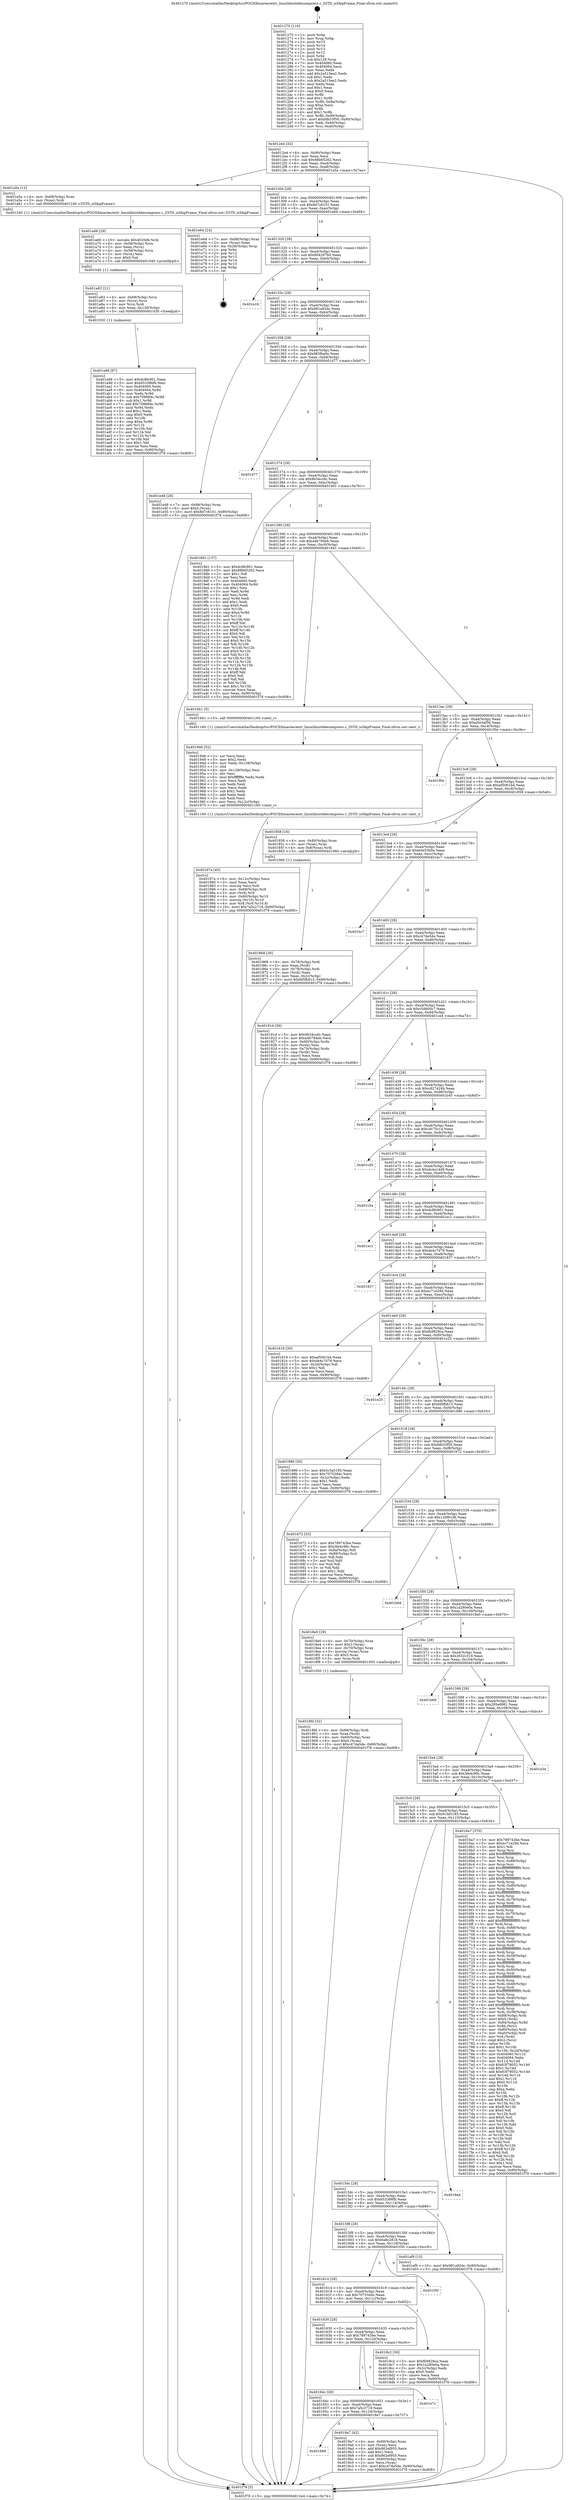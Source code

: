 digraph "0x401270" {
  label = "0x401270 (/mnt/c/Users/mathe/Desktop/tcc/POCII/binaries/extr_linuxlibzstddecompress.c_ZSTD_isSkipFrame_Final-ollvm.out::main(0))"
  labelloc = "t"
  node[shape=record]

  Entry [label="",width=0.3,height=0.3,shape=circle,fillcolor=black,style=filled]
  "0x4012e4" [label="{
     0x4012e4 [32]\l
     | [instrs]\l
     &nbsp;&nbsp;0x4012e4 \<+6\>: mov -0x90(%rbp),%eax\l
     &nbsp;&nbsp;0x4012ea \<+2\>: mov %eax,%ecx\l
     &nbsp;&nbsp;0x4012ec \<+6\>: sub $0x88b65262,%ecx\l
     &nbsp;&nbsp;0x4012f2 \<+6\>: mov %eax,-0xa4(%rbp)\l
     &nbsp;&nbsp;0x4012f8 \<+6\>: mov %ecx,-0xa8(%rbp)\l
     &nbsp;&nbsp;0x4012fe \<+6\>: je 0000000000401a5a \<main+0x7ea\>\l
  }"]
  "0x401a5a" [label="{
     0x401a5a [12]\l
     | [instrs]\l
     &nbsp;&nbsp;0x401a5a \<+4\>: mov -0x68(%rbp),%rax\l
     &nbsp;&nbsp;0x401a5e \<+3\>: mov (%rax),%rdi\l
     &nbsp;&nbsp;0x401a61 \<+5\>: call 0000000000401240 \<ZSTD_isSkipFrame\>\l
     | [calls]\l
     &nbsp;&nbsp;0x401240 \{1\} (/mnt/c/Users/mathe/Desktop/tcc/POCII/binaries/extr_linuxlibzstddecompress.c_ZSTD_isSkipFrame_Final-ollvm.out::ZSTD_isSkipFrame)\l
  }"]
  "0x401304" [label="{
     0x401304 [28]\l
     | [instrs]\l
     &nbsp;&nbsp;0x401304 \<+5\>: jmp 0000000000401309 \<main+0x99\>\l
     &nbsp;&nbsp;0x401309 \<+6\>: mov -0xa4(%rbp),%eax\l
     &nbsp;&nbsp;0x40130f \<+5\>: sub $0x8d7c6101,%eax\l
     &nbsp;&nbsp;0x401314 \<+6\>: mov %eax,-0xac(%rbp)\l
     &nbsp;&nbsp;0x40131a \<+6\>: je 0000000000401e64 \<main+0xbf4\>\l
  }"]
  Exit [label="",width=0.3,height=0.3,shape=circle,fillcolor=black,style=filled,peripheries=2]
  "0x401e64" [label="{
     0x401e64 [24]\l
     | [instrs]\l
     &nbsp;&nbsp;0x401e64 \<+7\>: mov -0x88(%rbp),%rax\l
     &nbsp;&nbsp;0x401e6b \<+2\>: mov (%rax),%eax\l
     &nbsp;&nbsp;0x401e6d \<+4\>: lea -0x28(%rbp),%rsp\l
     &nbsp;&nbsp;0x401e71 \<+1\>: pop %rbx\l
     &nbsp;&nbsp;0x401e72 \<+2\>: pop %r12\l
     &nbsp;&nbsp;0x401e74 \<+2\>: pop %r13\l
     &nbsp;&nbsp;0x401e76 \<+2\>: pop %r14\l
     &nbsp;&nbsp;0x401e78 \<+2\>: pop %r15\l
     &nbsp;&nbsp;0x401e7a \<+1\>: pop %rbp\l
     &nbsp;&nbsp;0x401e7b \<+1\>: ret\l
  }"]
  "0x401320" [label="{
     0x401320 [28]\l
     | [instrs]\l
     &nbsp;&nbsp;0x401320 \<+5\>: jmp 0000000000401325 \<main+0xb5\>\l
     &nbsp;&nbsp;0x401325 \<+6\>: mov -0xa4(%rbp),%eax\l
     &nbsp;&nbsp;0x40132b \<+5\>: sub $0x904297b0,%eax\l
     &nbsp;&nbsp;0x401330 \<+6\>: mov %eax,-0xb0(%rbp)\l
     &nbsp;&nbsp;0x401336 \<+6\>: je 0000000000401e16 \<main+0xba6\>\l
  }"]
  "0x401a98" [label="{
     0x401a98 [97]\l
     | [instrs]\l
     &nbsp;&nbsp;0x401a98 \<+5\>: mov $0xdc8fc901,%eax\l
     &nbsp;&nbsp;0x401a9d \<+5\>: mov $0x653386fb,%esi\l
     &nbsp;&nbsp;0x401aa2 \<+7\>: mov 0x404060,%edx\l
     &nbsp;&nbsp;0x401aa9 \<+8\>: mov 0x404064,%r8d\l
     &nbsp;&nbsp;0x401ab1 \<+3\>: mov %edx,%r9d\l
     &nbsp;&nbsp;0x401ab4 \<+7\>: sub $0x709fdf4c,%r9d\l
     &nbsp;&nbsp;0x401abb \<+4\>: sub $0x1,%r9d\l
     &nbsp;&nbsp;0x401abf \<+7\>: add $0x709fdf4c,%r9d\l
     &nbsp;&nbsp;0x401ac6 \<+4\>: imul %r9d,%edx\l
     &nbsp;&nbsp;0x401aca \<+3\>: and $0x1,%edx\l
     &nbsp;&nbsp;0x401acd \<+3\>: cmp $0x0,%edx\l
     &nbsp;&nbsp;0x401ad0 \<+4\>: sete %r10b\l
     &nbsp;&nbsp;0x401ad4 \<+4\>: cmp $0xa,%r8d\l
     &nbsp;&nbsp;0x401ad8 \<+4\>: setl %r11b\l
     &nbsp;&nbsp;0x401adc \<+3\>: mov %r10b,%bl\l
     &nbsp;&nbsp;0x401adf \<+3\>: and %r11b,%bl\l
     &nbsp;&nbsp;0x401ae2 \<+3\>: xor %r11b,%r10b\l
     &nbsp;&nbsp;0x401ae5 \<+3\>: or %r10b,%bl\l
     &nbsp;&nbsp;0x401ae8 \<+3\>: test $0x1,%bl\l
     &nbsp;&nbsp;0x401aeb \<+3\>: cmovne %esi,%eax\l
     &nbsp;&nbsp;0x401aee \<+6\>: mov %eax,-0x90(%rbp)\l
     &nbsp;&nbsp;0x401af4 \<+5\>: jmp 0000000000401f78 \<main+0xd08\>\l
  }"]
  "0x401e16" [label="{
     0x401e16\l
  }", style=dashed]
  "0x40133c" [label="{
     0x40133c [28]\l
     | [instrs]\l
     &nbsp;&nbsp;0x40133c \<+5\>: jmp 0000000000401341 \<main+0xd1\>\l
     &nbsp;&nbsp;0x401341 \<+6\>: mov -0xa4(%rbp),%eax\l
     &nbsp;&nbsp;0x401347 \<+5\>: sub $0x981a92dc,%eax\l
     &nbsp;&nbsp;0x40134c \<+6\>: mov %eax,-0xb4(%rbp)\l
     &nbsp;&nbsp;0x401352 \<+6\>: je 0000000000401e48 \<main+0xbd8\>\l
  }"]
  "0x401a83" [label="{
     0x401a83 [21]\l
     | [instrs]\l
     &nbsp;&nbsp;0x401a83 \<+4\>: mov -0x68(%rbp),%rcx\l
     &nbsp;&nbsp;0x401a87 \<+3\>: mov (%rcx),%rcx\l
     &nbsp;&nbsp;0x401a8a \<+3\>: mov %rcx,%rdi\l
     &nbsp;&nbsp;0x401a8d \<+6\>: mov %eax,-0x130(%rbp)\l
     &nbsp;&nbsp;0x401a93 \<+5\>: call 0000000000401030 \<free@plt\>\l
     | [calls]\l
     &nbsp;&nbsp;0x401030 \{1\} (unknown)\l
  }"]
  "0x401e48" [label="{
     0x401e48 [28]\l
     | [instrs]\l
     &nbsp;&nbsp;0x401e48 \<+7\>: mov -0x88(%rbp),%rax\l
     &nbsp;&nbsp;0x401e4f \<+6\>: movl $0x0,(%rax)\l
     &nbsp;&nbsp;0x401e55 \<+10\>: movl $0x8d7c6101,-0x90(%rbp)\l
     &nbsp;&nbsp;0x401e5f \<+5\>: jmp 0000000000401f78 \<main+0xd08\>\l
  }"]
  "0x401358" [label="{
     0x401358 [28]\l
     | [instrs]\l
     &nbsp;&nbsp;0x401358 \<+5\>: jmp 000000000040135d \<main+0xed\>\l
     &nbsp;&nbsp;0x40135d \<+6\>: mov -0xa4(%rbp),%eax\l
     &nbsp;&nbsp;0x401363 \<+5\>: sub $0x985fba0e,%eax\l
     &nbsp;&nbsp;0x401368 \<+6\>: mov %eax,-0xb8(%rbp)\l
     &nbsp;&nbsp;0x40136e \<+6\>: je 0000000000401d77 \<main+0xb07\>\l
  }"]
  "0x401a66" [label="{
     0x401a66 [29]\l
     | [instrs]\l
     &nbsp;&nbsp;0x401a66 \<+10\>: movabs $0x4020d6,%rdi\l
     &nbsp;&nbsp;0x401a70 \<+4\>: mov -0x58(%rbp),%rcx\l
     &nbsp;&nbsp;0x401a74 \<+2\>: mov %eax,(%rcx)\l
     &nbsp;&nbsp;0x401a76 \<+4\>: mov -0x58(%rbp),%rcx\l
     &nbsp;&nbsp;0x401a7a \<+2\>: mov (%rcx),%esi\l
     &nbsp;&nbsp;0x401a7c \<+2\>: mov $0x0,%al\l
     &nbsp;&nbsp;0x401a7e \<+5\>: call 0000000000401040 \<printf@plt\>\l
     | [calls]\l
     &nbsp;&nbsp;0x401040 \{1\} (unknown)\l
  }"]
  "0x401d77" [label="{
     0x401d77\l
  }", style=dashed]
  "0x401374" [label="{
     0x401374 [28]\l
     | [instrs]\l
     &nbsp;&nbsp;0x401374 \<+5\>: jmp 0000000000401379 \<main+0x109\>\l
     &nbsp;&nbsp;0x401379 \<+6\>: mov -0xa4(%rbp),%eax\l
     &nbsp;&nbsp;0x40137f \<+5\>: sub $0x9b34cc6c,%eax\l
     &nbsp;&nbsp;0x401384 \<+6\>: mov %eax,-0xbc(%rbp)\l
     &nbsp;&nbsp;0x40138a \<+6\>: je 00000000004019d1 \<main+0x761\>\l
  }"]
  "0x401668" [label="{
     0x401668\l
  }", style=dashed]
  "0x4019d1" [label="{
     0x4019d1 [137]\l
     | [instrs]\l
     &nbsp;&nbsp;0x4019d1 \<+5\>: mov $0xdc8fc901,%eax\l
     &nbsp;&nbsp;0x4019d6 \<+5\>: mov $0x88b65262,%ecx\l
     &nbsp;&nbsp;0x4019db \<+2\>: mov $0x1,%dl\l
     &nbsp;&nbsp;0x4019dd \<+2\>: xor %esi,%esi\l
     &nbsp;&nbsp;0x4019df \<+7\>: mov 0x404060,%edi\l
     &nbsp;&nbsp;0x4019e6 \<+8\>: mov 0x404064,%r8d\l
     &nbsp;&nbsp;0x4019ee \<+3\>: sub $0x1,%esi\l
     &nbsp;&nbsp;0x4019f1 \<+3\>: mov %edi,%r9d\l
     &nbsp;&nbsp;0x4019f4 \<+3\>: add %esi,%r9d\l
     &nbsp;&nbsp;0x4019f7 \<+4\>: imul %r9d,%edi\l
     &nbsp;&nbsp;0x4019fb \<+3\>: and $0x1,%edi\l
     &nbsp;&nbsp;0x4019fe \<+3\>: cmp $0x0,%edi\l
     &nbsp;&nbsp;0x401a01 \<+4\>: sete %r10b\l
     &nbsp;&nbsp;0x401a05 \<+4\>: cmp $0xa,%r8d\l
     &nbsp;&nbsp;0x401a09 \<+4\>: setl %r11b\l
     &nbsp;&nbsp;0x401a0d \<+3\>: mov %r10b,%bl\l
     &nbsp;&nbsp;0x401a10 \<+3\>: xor $0xff,%bl\l
     &nbsp;&nbsp;0x401a13 \<+3\>: mov %r11b,%r14b\l
     &nbsp;&nbsp;0x401a16 \<+4\>: xor $0xff,%r14b\l
     &nbsp;&nbsp;0x401a1a \<+3\>: xor $0x0,%dl\l
     &nbsp;&nbsp;0x401a1d \<+3\>: mov %bl,%r15b\l
     &nbsp;&nbsp;0x401a20 \<+4\>: and $0x0,%r15b\l
     &nbsp;&nbsp;0x401a24 \<+3\>: and %dl,%r10b\l
     &nbsp;&nbsp;0x401a27 \<+3\>: mov %r14b,%r12b\l
     &nbsp;&nbsp;0x401a2a \<+4\>: and $0x0,%r12b\l
     &nbsp;&nbsp;0x401a2e \<+3\>: and %dl,%r11b\l
     &nbsp;&nbsp;0x401a31 \<+3\>: or %r10b,%r15b\l
     &nbsp;&nbsp;0x401a34 \<+3\>: or %r11b,%r12b\l
     &nbsp;&nbsp;0x401a37 \<+3\>: xor %r12b,%r15b\l
     &nbsp;&nbsp;0x401a3a \<+3\>: or %r14b,%bl\l
     &nbsp;&nbsp;0x401a3d \<+3\>: xor $0xff,%bl\l
     &nbsp;&nbsp;0x401a40 \<+3\>: or $0x0,%dl\l
     &nbsp;&nbsp;0x401a43 \<+2\>: and %dl,%bl\l
     &nbsp;&nbsp;0x401a45 \<+3\>: or %bl,%r15b\l
     &nbsp;&nbsp;0x401a48 \<+4\>: test $0x1,%r15b\l
     &nbsp;&nbsp;0x401a4c \<+3\>: cmovne %ecx,%eax\l
     &nbsp;&nbsp;0x401a4f \<+6\>: mov %eax,-0x90(%rbp)\l
     &nbsp;&nbsp;0x401a55 \<+5\>: jmp 0000000000401f78 \<main+0xd08\>\l
  }"]
  "0x401390" [label="{
     0x401390 [28]\l
     | [instrs]\l
     &nbsp;&nbsp;0x401390 \<+5\>: jmp 0000000000401395 \<main+0x125\>\l
     &nbsp;&nbsp;0x401395 \<+6\>: mov -0xa4(%rbp),%eax\l
     &nbsp;&nbsp;0x40139b \<+5\>: sub $0xa4b784eb,%eax\l
     &nbsp;&nbsp;0x4013a0 \<+6\>: mov %eax,-0xc0(%rbp)\l
     &nbsp;&nbsp;0x4013a6 \<+6\>: je 0000000000401941 \<main+0x6d1\>\l
  }"]
  "0x4019a7" [label="{
     0x4019a7 [42]\l
     | [instrs]\l
     &nbsp;&nbsp;0x4019a7 \<+4\>: mov -0x60(%rbp),%rax\l
     &nbsp;&nbsp;0x4019ab \<+2\>: mov (%rax),%ecx\l
     &nbsp;&nbsp;0x4019ad \<+6\>: add $0x862ef955,%ecx\l
     &nbsp;&nbsp;0x4019b3 \<+3\>: add $0x1,%ecx\l
     &nbsp;&nbsp;0x4019b6 \<+6\>: sub $0x862ef955,%ecx\l
     &nbsp;&nbsp;0x4019bc \<+4\>: mov -0x60(%rbp),%rax\l
     &nbsp;&nbsp;0x4019c0 \<+2\>: mov %ecx,(%rax)\l
     &nbsp;&nbsp;0x4019c2 \<+10\>: movl $0xc47da5de,-0x90(%rbp)\l
     &nbsp;&nbsp;0x4019cc \<+5\>: jmp 0000000000401f78 \<main+0xd08\>\l
  }"]
  "0x401941" [label="{
     0x401941 [5]\l
     | [instrs]\l
     &nbsp;&nbsp;0x401941 \<+5\>: call 0000000000401160 \<next_i\>\l
     | [calls]\l
     &nbsp;&nbsp;0x401160 \{1\} (/mnt/c/Users/mathe/Desktop/tcc/POCII/binaries/extr_linuxlibzstddecompress.c_ZSTD_isSkipFrame_Final-ollvm.out::next_i)\l
  }"]
  "0x4013ac" [label="{
     0x4013ac [28]\l
     | [instrs]\l
     &nbsp;&nbsp;0x4013ac \<+5\>: jmp 00000000004013b1 \<main+0x141\>\l
     &nbsp;&nbsp;0x4013b1 \<+6\>: mov -0xa4(%rbp),%eax\l
     &nbsp;&nbsp;0x4013b7 \<+5\>: sub $0xa5e3af56,%eax\l
     &nbsp;&nbsp;0x4013bc \<+6\>: mov %eax,-0xc4(%rbp)\l
     &nbsp;&nbsp;0x4013c2 \<+6\>: je 0000000000401f0e \<main+0xc9e\>\l
  }"]
  "0x40164c" [label="{
     0x40164c [28]\l
     | [instrs]\l
     &nbsp;&nbsp;0x40164c \<+5\>: jmp 0000000000401651 \<main+0x3e1\>\l
     &nbsp;&nbsp;0x401651 \<+6\>: mov -0xa4(%rbp),%eax\l
     &nbsp;&nbsp;0x401657 \<+5\>: sub $0x7a5c2719,%eax\l
     &nbsp;&nbsp;0x40165c \<+6\>: mov %eax,-0x124(%rbp)\l
     &nbsp;&nbsp;0x401662 \<+6\>: je 00000000004019a7 \<main+0x737\>\l
  }"]
  "0x401f0e" [label="{
     0x401f0e\l
  }", style=dashed]
  "0x4013c8" [label="{
     0x4013c8 [28]\l
     | [instrs]\l
     &nbsp;&nbsp;0x4013c8 \<+5\>: jmp 00000000004013cd \<main+0x15d\>\l
     &nbsp;&nbsp;0x4013cd \<+6\>: mov -0xa4(%rbp),%eax\l
     &nbsp;&nbsp;0x4013d3 \<+5\>: sub $0xaf5061b4,%eax\l
     &nbsp;&nbsp;0x4013d8 \<+6\>: mov %eax,-0xc8(%rbp)\l
     &nbsp;&nbsp;0x4013de \<+6\>: je 0000000000401858 \<main+0x5e8\>\l
  }"]
  "0x401e7c" [label="{
     0x401e7c\l
  }", style=dashed]
  "0x401858" [label="{
     0x401858 [16]\l
     | [instrs]\l
     &nbsp;&nbsp;0x401858 \<+4\>: mov -0x80(%rbp),%rax\l
     &nbsp;&nbsp;0x40185c \<+3\>: mov (%rax),%rax\l
     &nbsp;&nbsp;0x40185f \<+4\>: mov 0x8(%rax),%rdi\l
     &nbsp;&nbsp;0x401863 \<+5\>: call 0000000000401060 \<atoi@plt\>\l
     | [calls]\l
     &nbsp;&nbsp;0x401060 \{1\} (unknown)\l
  }"]
  "0x4013e4" [label="{
     0x4013e4 [28]\l
     | [instrs]\l
     &nbsp;&nbsp;0x4013e4 \<+5\>: jmp 00000000004013e9 \<main+0x179\>\l
     &nbsp;&nbsp;0x4013e9 \<+6\>: mov -0xa4(%rbp),%eax\l
     &nbsp;&nbsp;0x4013ef \<+5\>: sub $0xb0e53b0e,%eax\l
     &nbsp;&nbsp;0x4013f4 \<+6\>: mov %eax,-0xcc(%rbp)\l
     &nbsp;&nbsp;0x4013fa \<+6\>: je 0000000000401bc7 \<main+0x957\>\l
  }"]
  "0x40197a" [label="{
     0x40197a [45]\l
     | [instrs]\l
     &nbsp;&nbsp;0x40197a \<+6\>: mov -0x12c(%rbp),%ecx\l
     &nbsp;&nbsp;0x401980 \<+3\>: imul %eax,%ecx\l
     &nbsp;&nbsp;0x401983 \<+3\>: movslq %ecx,%r8\l
     &nbsp;&nbsp;0x401986 \<+4\>: mov -0x68(%rbp),%r9\l
     &nbsp;&nbsp;0x40198a \<+3\>: mov (%r9),%r9\l
     &nbsp;&nbsp;0x40198d \<+4\>: mov -0x60(%rbp),%r10\l
     &nbsp;&nbsp;0x401991 \<+3\>: movslq (%r10),%r10\l
     &nbsp;&nbsp;0x401994 \<+4\>: mov %r8,(%r9,%r10,8)\l
     &nbsp;&nbsp;0x401998 \<+10\>: movl $0x7a5c2719,-0x90(%rbp)\l
     &nbsp;&nbsp;0x4019a2 \<+5\>: jmp 0000000000401f78 \<main+0xd08\>\l
  }"]
  "0x401bc7" [label="{
     0x401bc7\l
  }", style=dashed]
  "0x401400" [label="{
     0x401400 [28]\l
     | [instrs]\l
     &nbsp;&nbsp;0x401400 \<+5\>: jmp 0000000000401405 \<main+0x195\>\l
     &nbsp;&nbsp;0x401405 \<+6\>: mov -0xa4(%rbp),%eax\l
     &nbsp;&nbsp;0x40140b \<+5\>: sub $0xc47da5de,%eax\l
     &nbsp;&nbsp;0x401410 \<+6\>: mov %eax,-0xd0(%rbp)\l
     &nbsp;&nbsp;0x401416 \<+6\>: je 000000000040191d \<main+0x6ad\>\l
  }"]
  "0x401946" [label="{
     0x401946 [52]\l
     | [instrs]\l
     &nbsp;&nbsp;0x401946 \<+2\>: xor %ecx,%ecx\l
     &nbsp;&nbsp;0x401948 \<+5\>: mov $0x2,%edx\l
     &nbsp;&nbsp;0x40194d \<+6\>: mov %edx,-0x128(%rbp)\l
     &nbsp;&nbsp;0x401953 \<+1\>: cltd\l
     &nbsp;&nbsp;0x401954 \<+6\>: mov -0x128(%rbp),%esi\l
     &nbsp;&nbsp;0x40195a \<+2\>: idiv %esi\l
     &nbsp;&nbsp;0x40195c \<+6\>: imul $0xfffffffe,%edx,%edx\l
     &nbsp;&nbsp;0x401962 \<+2\>: mov %ecx,%edi\l
     &nbsp;&nbsp;0x401964 \<+2\>: sub %edx,%edi\l
     &nbsp;&nbsp;0x401966 \<+2\>: mov %ecx,%edx\l
     &nbsp;&nbsp;0x401968 \<+3\>: sub $0x1,%edx\l
     &nbsp;&nbsp;0x40196b \<+2\>: add %edx,%edi\l
     &nbsp;&nbsp;0x40196d \<+2\>: sub %edi,%ecx\l
     &nbsp;&nbsp;0x40196f \<+6\>: mov %ecx,-0x12c(%rbp)\l
     &nbsp;&nbsp;0x401975 \<+5\>: call 0000000000401160 \<next_i\>\l
     | [calls]\l
     &nbsp;&nbsp;0x401160 \{1\} (/mnt/c/Users/mathe/Desktop/tcc/POCII/binaries/extr_linuxlibzstddecompress.c_ZSTD_isSkipFrame_Final-ollvm.out::next_i)\l
  }"]
  "0x40191d" [label="{
     0x40191d [36]\l
     | [instrs]\l
     &nbsp;&nbsp;0x40191d \<+5\>: mov $0x9b34cc6c,%eax\l
     &nbsp;&nbsp;0x401922 \<+5\>: mov $0xa4b784eb,%ecx\l
     &nbsp;&nbsp;0x401927 \<+4\>: mov -0x60(%rbp),%rdx\l
     &nbsp;&nbsp;0x40192b \<+2\>: mov (%rdx),%esi\l
     &nbsp;&nbsp;0x40192d \<+4\>: mov -0x70(%rbp),%rdx\l
     &nbsp;&nbsp;0x401931 \<+2\>: cmp (%rdx),%esi\l
     &nbsp;&nbsp;0x401933 \<+3\>: cmovl %ecx,%eax\l
     &nbsp;&nbsp;0x401936 \<+6\>: mov %eax,-0x90(%rbp)\l
     &nbsp;&nbsp;0x40193c \<+5\>: jmp 0000000000401f78 \<main+0xd08\>\l
  }"]
  "0x40141c" [label="{
     0x40141c [28]\l
     | [instrs]\l
     &nbsp;&nbsp;0x40141c \<+5\>: jmp 0000000000401421 \<main+0x1b1\>\l
     &nbsp;&nbsp;0x401421 \<+6\>: mov -0xa4(%rbp),%eax\l
     &nbsp;&nbsp;0x401427 \<+5\>: sub $0xc5d600c7,%eax\l
     &nbsp;&nbsp;0x40142c \<+6\>: mov %eax,-0xd4(%rbp)\l
     &nbsp;&nbsp;0x401432 \<+6\>: je 0000000000401ce4 \<main+0xa74\>\l
  }"]
  "0x4018fd" [label="{
     0x4018fd [32]\l
     | [instrs]\l
     &nbsp;&nbsp;0x4018fd \<+4\>: mov -0x68(%rbp),%rdi\l
     &nbsp;&nbsp;0x401901 \<+3\>: mov %rax,(%rdi)\l
     &nbsp;&nbsp;0x401904 \<+4\>: mov -0x60(%rbp),%rax\l
     &nbsp;&nbsp;0x401908 \<+6\>: movl $0x0,(%rax)\l
     &nbsp;&nbsp;0x40190e \<+10\>: movl $0xc47da5de,-0x90(%rbp)\l
     &nbsp;&nbsp;0x401918 \<+5\>: jmp 0000000000401f78 \<main+0xd08\>\l
  }"]
  "0x401ce4" [label="{
     0x401ce4\l
  }", style=dashed]
  "0x401438" [label="{
     0x401438 [28]\l
     | [instrs]\l
     &nbsp;&nbsp;0x401438 \<+5\>: jmp 000000000040143d \<main+0x1cd\>\l
     &nbsp;&nbsp;0x40143d \<+6\>: mov -0xa4(%rbp),%eax\l
     &nbsp;&nbsp;0x401443 \<+5\>: sub $0xc827424b,%eax\l
     &nbsp;&nbsp;0x401448 \<+6\>: mov %eax,-0xd8(%rbp)\l
     &nbsp;&nbsp;0x40144e \<+6\>: je 0000000000401b45 \<main+0x8d5\>\l
  }"]
  "0x401630" [label="{
     0x401630 [28]\l
     | [instrs]\l
     &nbsp;&nbsp;0x401630 \<+5\>: jmp 0000000000401635 \<main+0x3c5\>\l
     &nbsp;&nbsp;0x401635 \<+6\>: mov -0xa4(%rbp),%eax\l
     &nbsp;&nbsp;0x40163b \<+5\>: sub $0x789743be,%eax\l
     &nbsp;&nbsp;0x401640 \<+6\>: mov %eax,-0x120(%rbp)\l
     &nbsp;&nbsp;0x401646 \<+6\>: je 0000000000401e7c \<main+0xc0c\>\l
  }"]
  "0x401b45" [label="{
     0x401b45\l
  }", style=dashed]
  "0x401454" [label="{
     0x401454 [28]\l
     | [instrs]\l
     &nbsp;&nbsp;0x401454 \<+5\>: jmp 0000000000401459 \<main+0x1e9\>\l
     &nbsp;&nbsp;0x401459 \<+6\>: mov -0xa4(%rbp),%eax\l
     &nbsp;&nbsp;0x40145f \<+5\>: sub $0xcdc75c14,%eax\l
     &nbsp;&nbsp;0x401464 \<+6\>: mov %eax,-0xdc(%rbp)\l
     &nbsp;&nbsp;0x40146a \<+6\>: je 0000000000401cd5 \<main+0xa65\>\l
  }"]
  "0x4018c2" [label="{
     0x4018c2 [30]\l
     | [instrs]\l
     &nbsp;&nbsp;0x4018c2 \<+5\>: mov $0xfb9828ca,%eax\l
     &nbsp;&nbsp;0x4018c7 \<+5\>: mov $0x1a280e0a,%ecx\l
     &nbsp;&nbsp;0x4018cc \<+3\>: mov -0x2c(%rbp),%edx\l
     &nbsp;&nbsp;0x4018cf \<+3\>: cmp $0x0,%edx\l
     &nbsp;&nbsp;0x4018d2 \<+3\>: cmove %ecx,%eax\l
     &nbsp;&nbsp;0x4018d5 \<+6\>: mov %eax,-0x90(%rbp)\l
     &nbsp;&nbsp;0x4018db \<+5\>: jmp 0000000000401f78 \<main+0xd08\>\l
  }"]
  "0x401cd5" [label="{
     0x401cd5\l
  }", style=dashed]
  "0x401470" [label="{
     0x401470 [28]\l
     | [instrs]\l
     &nbsp;&nbsp;0x401470 \<+5\>: jmp 0000000000401475 \<main+0x205\>\l
     &nbsp;&nbsp;0x401475 \<+6\>: mov -0xa4(%rbp),%eax\l
     &nbsp;&nbsp;0x40147b \<+5\>: sub $0xdc4a14d9,%eax\l
     &nbsp;&nbsp;0x401480 \<+6\>: mov %eax,-0xe0(%rbp)\l
     &nbsp;&nbsp;0x401486 \<+6\>: je 0000000000401c5a \<main+0x9ea\>\l
  }"]
  "0x401614" [label="{
     0x401614 [28]\l
     | [instrs]\l
     &nbsp;&nbsp;0x401614 \<+5\>: jmp 0000000000401619 \<main+0x3a9\>\l
     &nbsp;&nbsp;0x401619 \<+6\>: mov -0xa4(%rbp),%eax\l
     &nbsp;&nbsp;0x40161f \<+5\>: sub $0x70753d4c,%eax\l
     &nbsp;&nbsp;0x401624 \<+6\>: mov %eax,-0x11c(%rbp)\l
     &nbsp;&nbsp;0x40162a \<+6\>: je 00000000004018c2 \<main+0x652\>\l
  }"]
  "0x401c5a" [label="{
     0x401c5a\l
  }", style=dashed]
  "0x40148c" [label="{
     0x40148c [28]\l
     | [instrs]\l
     &nbsp;&nbsp;0x40148c \<+5\>: jmp 0000000000401491 \<main+0x221\>\l
     &nbsp;&nbsp;0x401491 \<+6\>: mov -0xa4(%rbp),%eax\l
     &nbsp;&nbsp;0x401497 \<+5\>: sub $0xdc8fc901,%eax\l
     &nbsp;&nbsp;0x40149c \<+6\>: mov %eax,-0xe4(%rbp)\l
     &nbsp;&nbsp;0x4014a2 \<+6\>: je 0000000000401ec1 \<main+0xc51\>\l
  }"]
  "0x401f30" [label="{
     0x401f30\l
  }", style=dashed]
  "0x401ec1" [label="{
     0x401ec1\l
  }", style=dashed]
  "0x4014a8" [label="{
     0x4014a8 [28]\l
     | [instrs]\l
     &nbsp;&nbsp;0x4014a8 \<+5\>: jmp 00000000004014ad \<main+0x23d\>\l
     &nbsp;&nbsp;0x4014ad \<+6\>: mov -0xa4(%rbp),%eax\l
     &nbsp;&nbsp;0x4014b3 \<+5\>: sub $0xde4c7d79,%eax\l
     &nbsp;&nbsp;0x4014b8 \<+6\>: mov %eax,-0xe8(%rbp)\l
     &nbsp;&nbsp;0x4014be \<+6\>: je 0000000000401837 \<main+0x5c7\>\l
  }"]
  "0x4015f8" [label="{
     0x4015f8 [28]\l
     | [instrs]\l
     &nbsp;&nbsp;0x4015f8 \<+5\>: jmp 00000000004015fd \<main+0x38d\>\l
     &nbsp;&nbsp;0x4015fd \<+6\>: mov -0xa4(%rbp),%eax\l
     &nbsp;&nbsp;0x401603 \<+5\>: sub $0x6a8c2818,%eax\l
     &nbsp;&nbsp;0x401608 \<+6\>: mov %eax,-0x118(%rbp)\l
     &nbsp;&nbsp;0x40160e \<+6\>: je 0000000000401f30 \<main+0xcc0\>\l
  }"]
  "0x401837" [label="{
     0x401837\l
  }", style=dashed]
  "0x4014c4" [label="{
     0x4014c4 [28]\l
     | [instrs]\l
     &nbsp;&nbsp;0x4014c4 \<+5\>: jmp 00000000004014c9 \<main+0x259\>\l
     &nbsp;&nbsp;0x4014c9 \<+6\>: mov -0xa4(%rbp),%eax\l
     &nbsp;&nbsp;0x4014cf \<+5\>: sub $0xec71e29d,%eax\l
     &nbsp;&nbsp;0x4014d4 \<+6\>: mov %eax,-0xec(%rbp)\l
     &nbsp;&nbsp;0x4014da \<+6\>: je 0000000000401819 \<main+0x5a9\>\l
  }"]
  "0x401af9" [label="{
     0x401af9 [15]\l
     | [instrs]\l
     &nbsp;&nbsp;0x401af9 \<+10\>: movl $0x981a92dc,-0x90(%rbp)\l
     &nbsp;&nbsp;0x401b03 \<+5\>: jmp 0000000000401f78 \<main+0xd08\>\l
  }"]
  "0x401819" [label="{
     0x401819 [30]\l
     | [instrs]\l
     &nbsp;&nbsp;0x401819 \<+5\>: mov $0xaf5061b4,%eax\l
     &nbsp;&nbsp;0x40181e \<+5\>: mov $0xde4c7d79,%ecx\l
     &nbsp;&nbsp;0x401823 \<+3\>: mov -0x2d(%rbp),%dl\l
     &nbsp;&nbsp;0x401826 \<+3\>: test $0x1,%dl\l
     &nbsp;&nbsp;0x401829 \<+3\>: cmovne %ecx,%eax\l
     &nbsp;&nbsp;0x40182c \<+6\>: mov %eax,-0x90(%rbp)\l
     &nbsp;&nbsp;0x401832 \<+5\>: jmp 0000000000401f78 \<main+0xd08\>\l
  }"]
  "0x4014e0" [label="{
     0x4014e0 [28]\l
     | [instrs]\l
     &nbsp;&nbsp;0x4014e0 \<+5\>: jmp 00000000004014e5 \<main+0x275\>\l
     &nbsp;&nbsp;0x4014e5 \<+6\>: mov -0xa4(%rbp),%eax\l
     &nbsp;&nbsp;0x4014eb \<+5\>: sub $0xfb9828ca,%eax\l
     &nbsp;&nbsp;0x4014f0 \<+6\>: mov %eax,-0xf0(%rbp)\l
     &nbsp;&nbsp;0x4014f6 \<+6\>: je 0000000000401e25 \<main+0xbb5\>\l
  }"]
  "0x4015dc" [label="{
     0x4015dc [28]\l
     | [instrs]\l
     &nbsp;&nbsp;0x4015dc \<+5\>: jmp 00000000004015e1 \<main+0x371\>\l
     &nbsp;&nbsp;0x4015e1 \<+6\>: mov -0xa4(%rbp),%eax\l
     &nbsp;&nbsp;0x4015e7 \<+5\>: sub $0x653386fb,%eax\l
     &nbsp;&nbsp;0x4015ec \<+6\>: mov %eax,-0x114(%rbp)\l
     &nbsp;&nbsp;0x4015f2 \<+6\>: je 0000000000401af9 \<main+0x889\>\l
  }"]
  "0x401e25" [label="{
     0x401e25\l
  }", style=dashed]
  "0x4014fc" [label="{
     0x4014fc [28]\l
     | [instrs]\l
     &nbsp;&nbsp;0x4014fc \<+5\>: jmp 0000000000401501 \<main+0x291\>\l
     &nbsp;&nbsp;0x401501 \<+6\>: mov -0xa4(%rbp),%eax\l
     &nbsp;&nbsp;0x401507 \<+5\>: sub $0xfd5fb615,%eax\l
     &nbsp;&nbsp;0x40150c \<+6\>: mov %eax,-0xf4(%rbp)\l
     &nbsp;&nbsp;0x401512 \<+6\>: je 0000000000401886 \<main+0x616\>\l
  }"]
  "0x4018a4" [label="{
     0x4018a4\l
  }", style=dashed]
  "0x401886" [label="{
     0x401886 [30]\l
     | [instrs]\l
     &nbsp;&nbsp;0x401886 \<+5\>: mov $0x5c3a5185,%eax\l
     &nbsp;&nbsp;0x40188b \<+5\>: mov $0x70753d4c,%ecx\l
     &nbsp;&nbsp;0x401890 \<+3\>: mov -0x2c(%rbp),%edx\l
     &nbsp;&nbsp;0x401893 \<+3\>: cmp $0x1,%edx\l
     &nbsp;&nbsp;0x401896 \<+3\>: cmovl %ecx,%eax\l
     &nbsp;&nbsp;0x401899 \<+6\>: mov %eax,-0x90(%rbp)\l
     &nbsp;&nbsp;0x40189f \<+5\>: jmp 0000000000401f78 \<main+0xd08\>\l
  }"]
  "0x401518" [label="{
     0x401518 [28]\l
     | [instrs]\l
     &nbsp;&nbsp;0x401518 \<+5\>: jmp 000000000040151d \<main+0x2ad\>\l
     &nbsp;&nbsp;0x40151d \<+6\>: mov -0xa4(%rbp),%eax\l
     &nbsp;&nbsp;0x401523 \<+5\>: sub $0xfdb33f50,%eax\l
     &nbsp;&nbsp;0x401528 \<+6\>: mov %eax,-0xf8(%rbp)\l
     &nbsp;&nbsp;0x40152e \<+6\>: je 0000000000401672 \<main+0x402\>\l
  }"]
  "0x401868" [label="{
     0x401868 [30]\l
     | [instrs]\l
     &nbsp;&nbsp;0x401868 \<+4\>: mov -0x78(%rbp),%rdi\l
     &nbsp;&nbsp;0x40186c \<+2\>: mov %eax,(%rdi)\l
     &nbsp;&nbsp;0x40186e \<+4\>: mov -0x78(%rbp),%rdi\l
     &nbsp;&nbsp;0x401872 \<+2\>: mov (%rdi),%eax\l
     &nbsp;&nbsp;0x401874 \<+3\>: mov %eax,-0x2c(%rbp)\l
     &nbsp;&nbsp;0x401877 \<+10\>: movl $0xfd5fb615,-0x90(%rbp)\l
     &nbsp;&nbsp;0x401881 \<+5\>: jmp 0000000000401f78 \<main+0xd08\>\l
  }"]
  "0x401672" [label="{
     0x401672 [53]\l
     | [instrs]\l
     &nbsp;&nbsp;0x401672 \<+5\>: mov $0x789743be,%eax\l
     &nbsp;&nbsp;0x401677 \<+5\>: mov $0x3fe4c99c,%ecx\l
     &nbsp;&nbsp;0x40167c \<+6\>: mov -0x8a(%rbp),%dl\l
     &nbsp;&nbsp;0x401682 \<+7\>: mov -0x89(%rbp),%sil\l
     &nbsp;&nbsp;0x401689 \<+3\>: mov %dl,%dil\l
     &nbsp;&nbsp;0x40168c \<+3\>: and %sil,%dil\l
     &nbsp;&nbsp;0x40168f \<+3\>: xor %sil,%dl\l
     &nbsp;&nbsp;0x401692 \<+3\>: or %dl,%dil\l
     &nbsp;&nbsp;0x401695 \<+4\>: test $0x1,%dil\l
     &nbsp;&nbsp;0x401699 \<+3\>: cmovne %ecx,%eax\l
     &nbsp;&nbsp;0x40169c \<+6\>: mov %eax,-0x90(%rbp)\l
     &nbsp;&nbsp;0x4016a2 \<+5\>: jmp 0000000000401f78 \<main+0xd08\>\l
  }"]
  "0x401534" [label="{
     0x401534 [28]\l
     | [instrs]\l
     &nbsp;&nbsp;0x401534 \<+5\>: jmp 0000000000401539 \<main+0x2c9\>\l
     &nbsp;&nbsp;0x401539 \<+6\>: mov -0xa4(%rbp),%eax\l
     &nbsp;&nbsp;0x40153f \<+5\>: sub $0x12bf91d6,%eax\l
     &nbsp;&nbsp;0x401544 \<+6\>: mov %eax,-0xfc(%rbp)\l
     &nbsp;&nbsp;0x40154a \<+6\>: je 0000000000401b08 \<main+0x898\>\l
  }"]
  "0x401f78" [label="{
     0x401f78 [5]\l
     | [instrs]\l
     &nbsp;&nbsp;0x401f78 \<+5\>: jmp 00000000004012e4 \<main+0x74\>\l
  }"]
  "0x401270" [label="{
     0x401270 [116]\l
     | [instrs]\l
     &nbsp;&nbsp;0x401270 \<+1\>: push %rbp\l
     &nbsp;&nbsp;0x401271 \<+3\>: mov %rsp,%rbp\l
     &nbsp;&nbsp;0x401274 \<+2\>: push %r15\l
     &nbsp;&nbsp;0x401276 \<+2\>: push %r14\l
     &nbsp;&nbsp;0x401278 \<+2\>: push %r13\l
     &nbsp;&nbsp;0x40127a \<+2\>: push %r12\l
     &nbsp;&nbsp;0x40127c \<+1\>: push %rbx\l
     &nbsp;&nbsp;0x40127d \<+7\>: sub $0x128,%rsp\l
     &nbsp;&nbsp;0x401284 \<+7\>: mov 0x404060,%eax\l
     &nbsp;&nbsp;0x40128b \<+7\>: mov 0x404064,%ecx\l
     &nbsp;&nbsp;0x401292 \<+2\>: mov %eax,%edx\l
     &nbsp;&nbsp;0x401294 \<+6\>: add $0x2a515ee2,%edx\l
     &nbsp;&nbsp;0x40129a \<+3\>: sub $0x1,%edx\l
     &nbsp;&nbsp;0x40129d \<+6\>: sub $0x2a515ee2,%edx\l
     &nbsp;&nbsp;0x4012a3 \<+3\>: imul %edx,%eax\l
     &nbsp;&nbsp;0x4012a6 \<+3\>: and $0x1,%eax\l
     &nbsp;&nbsp;0x4012a9 \<+3\>: cmp $0x0,%eax\l
     &nbsp;&nbsp;0x4012ac \<+4\>: sete %r8b\l
     &nbsp;&nbsp;0x4012b0 \<+4\>: and $0x1,%r8b\l
     &nbsp;&nbsp;0x4012b4 \<+7\>: mov %r8b,-0x8a(%rbp)\l
     &nbsp;&nbsp;0x4012bb \<+3\>: cmp $0xa,%ecx\l
     &nbsp;&nbsp;0x4012be \<+4\>: setl %r8b\l
     &nbsp;&nbsp;0x4012c2 \<+4\>: and $0x1,%r8b\l
     &nbsp;&nbsp;0x4012c6 \<+7\>: mov %r8b,-0x89(%rbp)\l
     &nbsp;&nbsp;0x4012cd \<+10\>: movl $0xfdb33f50,-0x90(%rbp)\l
     &nbsp;&nbsp;0x4012d7 \<+6\>: mov %edi,-0x94(%rbp)\l
     &nbsp;&nbsp;0x4012dd \<+7\>: mov %rsi,-0xa0(%rbp)\l
  }"]
  "0x4015c0" [label="{
     0x4015c0 [28]\l
     | [instrs]\l
     &nbsp;&nbsp;0x4015c0 \<+5\>: jmp 00000000004015c5 \<main+0x355\>\l
     &nbsp;&nbsp;0x4015c5 \<+6\>: mov -0xa4(%rbp),%eax\l
     &nbsp;&nbsp;0x4015cb \<+5\>: sub $0x5c3a5185,%eax\l
     &nbsp;&nbsp;0x4015d0 \<+6\>: mov %eax,-0x110(%rbp)\l
     &nbsp;&nbsp;0x4015d6 \<+6\>: je 00000000004018a4 \<main+0x634\>\l
  }"]
  "0x401b08" [label="{
     0x401b08\l
  }", style=dashed]
  "0x401550" [label="{
     0x401550 [28]\l
     | [instrs]\l
     &nbsp;&nbsp;0x401550 \<+5\>: jmp 0000000000401555 \<main+0x2e5\>\l
     &nbsp;&nbsp;0x401555 \<+6\>: mov -0xa4(%rbp),%eax\l
     &nbsp;&nbsp;0x40155b \<+5\>: sub $0x1a280e0a,%eax\l
     &nbsp;&nbsp;0x401560 \<+6\>: mov %eax,-0x100(%rbp)\l
     &nbsp;&nbsp;0x401566 \<+6\>: je 00000000004018e0 \<main+0x670\>\l
  }"]
  "0x4016a7" [label="{
     0x4016a7 [370]\l
     | [instrs]\l
     &nbsp;&nbsp;0x4016a7 \<+5\>: mov $0x789743be,%eax\l
     &nbsp;&nbsp;0x4016ac \<+5\>: mov $0xec71e29d,%ecx\l
     &nbsp;&nbsp;0x4016b1 \<+2\>: mov $0x1,%dl\l
     &nbsp;&nbsp;0x4016b3 \<+3\>: mov %rsp,%rsi\l
     &nbsp;&nbsp;0x4016b6 \<+4\>: add $0xfffffffffffffff0,%rsi\l
     &nbsp;&nbsp;0x4016ba \<+3\>: mov %rsi,%rsp\l
     &nbsp;&nbsp;0x4016bd \<+7\>: mov %rsi,-0x88(%rbp)\l
     &nbsp;&nbsp;0x4016c4 \<+3\>: mov %rsp,%rsi\l
     &nbsp;&nbsp;0x4016c7 \<+4\>: add $0xfffffffffffffff0,%rsi\l
     &nbsp;&nbsp;0x4016cb \<+3\>: mov %rsi,%rsp\l
     &nbsp;&nbsp;0x4016ce \<+3\>: mov %rsp,%rdi\l
     &nbsp;&nbsp;0x4016d1 \<+4\>: add $0xfffffffffffffff0,%rdi\l
     &nbsp;&nbsp;0x4016d5 \<+3\>: mov %rdi,%rsp\l
     &nbsp;&nbsp;0x4016d8 \<+4\>: mov %rdi,-0x80(%rbp)\l
     &nbsp;&nbsp;0x4016dc \<+3\>: mov %rsp,%rdi\l
     &nbsp;&nbsp;0x4016df \<+4\>: add $0xfffffffffffffff0,%rdi\l
     &nbsp;&nbsp;0x4016e3 \<+3\>: mov %rdi,%rsp\l
     &nbsp;&nbsp;0x4016e6 \<+4\>: mov %rdi,-0x78(%rbp)\l
     &nbsp;&nbsp;0x4016ea \<+3\>: mov %rsp,%rdi\l
     &nbsp;&nbsp;0x4016ed \<+4\>: add $0xfffffffffffffff0,%rdi\l
     &nbsp;&nbsp;0x4016f1 \<+3\>: mov %rdi,%rsp\l
     &nbsp;&nbsp;0x4016f4 \<+4\>: mov %rdi,-0x70(%rbp)\l
     &nbsp;&nbsp;0x4016f8 \<+3\>: mov %rsp,%rdi\l
     &nbsp;&nbsp;0x4016fb \<+4\>: add $0xfffffffffffffff0,%rdi\l
     &nbsp;&nbsp;0x4016ff \<+3\>: mov %rdi,%rsp\l
     &nbsp;&nbsp;0x401702 \<+4\>: mov %rdi,-0x68(%rbp)\l
     &nbsp;&nbsp;0x401706 \<+3\>: mov %rsp,%rdi\l
     &nbsp;&nbsp;0x401709 \<+4\>: add $0xfffffffffffffff0,%rdi\l
     &nbsp;&nbsp;0x40170d \<+3\>: mov %rdi,%rsp\l
     &nbsp;&nbsp;0x401710 \<+4\>: mov %rdi,-0x60(%rbp)\l
     &nbsp;&nbsp;0x401714 \<+3\>: mov %rsp,%rdi\l
     &nbsp;&nbsp;0x401717 \<+4\>: add $0xfffffffffffffff0,%rdi\l
     &nbsp;&nbsp;0x40171b \<+3\>: mov %rdi,%rsp\l
     &nbsp;&nbsp;0x40171e \<+4\>: mov %rdi,-0x58(%rbp)\l
     &nbsp;&nbsp;0x401722 \<+3\>: mov %rsp,%rdi\l
     &nbsp;&nbsp;0x401725 \<+4\>: add $0xfffffffffffffff0,%rdi\l
     &nbsp;&nbsp;0x401729 \<+3\>: mov %rdi,%rsp\l
     &nbsp;&nbsp;0x40172c \<+4\>: mov %rdi,-0x50(%rbp)\l
     &nbsp;&nbsp;0x401730 \<+3\>: mov %rsp,%rdi\l
     &nbsp;&nbsp;0x401733 \<+4\>: add $0xfffffffffffffff0,%rdi\l
     &nbsp;&nbsp;0x401737 \<+3\>: mov %rdi,%rsp\l
     &nbsp;&nbsp;0x40173a \<+4\>: mov %rdi,-0x48(%rbp)\l
     &nbsp;&nbsp;0x40173e \<+3\>: mov %rsp,%rdi\l
     &nbsp;&nbsp;0x401741 \<+4\>: add $0xfffffffffffffff0,%rdi\l
     &nbsp;&nbsp;0x401745 \<+3\>: mov %rdi,%rsp\l
     &nbsp;&nbsp;0x401748 \<+4\>: mov %rdi,-0x40(%rbp)\l
     &nbsp;&nbsp;0x40174c \<+3\>: mov %rsp,%rdi\l
     &nbsp;&nbsp;0x40174f \<+4\>: add $0xfffffffffffffff0,%rdi\l
     &nbsp;&nbsp;0x401753 \<+3\>: mov %rdi,%rsp\l
     &nbsp;&nbsp;0x401756 \<+4\>: mov %rdi,-0x38(%rbp)\l
     &nbsp;&nbsp;0x40175a \<+7\>: mov -0x88(%rbp),%rdi\l
     &nbsp;&nbsp;0x401761 \<+6\>: movl $0x0,(%rdi)\l
     &nbsp;&nbsp;0x401767 \<+7\>: mov -0x94(%rbp),%r8d\l
     &nbsp;&nbsp;0x40176e \<+3\>: mov %r8d,(%rsi)\l
     &nbsp;&nbsp;0x401771 \<+4\>: mov -0x80(%rbp),%rdi\l
     &nbsp;&nbsp;0x401775 \<+7\>: mov -0xa0(%rbp),%r9\l
     &nbsp;&nbsp;0x40177c \<+3\>: mov %r9,(%rdi)\l
     &nbsp;&nbsp;0x40177f \<+3\>: cmpl $0x2,(%rsi)\l
     &nbsp;&nbsp;0x401782 \<+4\>: setne %r10b\l
     &nbsp;&nbsp;0x401786 \<+4\>: and $0x1,%r10b\l
     &nbsp;&nbsp;0x40178a \<+4\>: mov %r10b,-0x2d(%rbp)\l
     &nbsp;&nbsp;0x40178e \<+8\>: mov 0x404060,%r11d\l
     &nbsp;&nbsp;0x401796 \<+7\>: mov 0x404064,%ebx\l
     &nbsp;&nbsp;0x40179d \<+3\>: mov %r11d,%r14d\l
     &nbsp;&nbsp;0x4017a0 \<+7\>: sub $0x63f78052,%r14d\l
     &nbsp;&nbsp;0x4017a7 \<+4\>: sub $0x1,%r14d\l
     &nbsp;&nbsp;0x4017ab \<+7\>: add $0x63f78052,%r14d\l
     &nbsp;&nbsp;0x4017b2 \<+4\>: imul %r14d,%r11d\l
     &nbsp;&nbsp;0x4017b6 \<+4\>: and $0x1,%r11d\l
     &nbsp;&nbsp;0x4017ba \<+4\>: cmp $0x0,%r11d\l
     &nbsp;&nbsp;0x4017be \<+4\>: sete %r10b\l
     &nbsp;&nbsp;0x4017c2 \<+3\>: cmp $0xa,%ebx\l
     &nbsp;&nbsp;0x4017c5 \<+4\>: setl %r15b\l
     &nbsp;&nbsp;0x4017c9 \<+3\>: mov %r10b,%r12b\l
     &nbsp;&nbsp;0x4017cc \<+4\>: xor $0xff,%r12b\l
     &nbsp;&nbsp;0x4017d0 \<+3\>: mov %r15b,%r13b\l
     &nbsp;&nbsp;0x4017d3 \<+4\>: xor $0xff,%r13b\l
     &nbsp;&nbsp;0x4017d7 \<+3\>: xor $0x0,%dl\l
     &nbsp;&nbsp;0x4017da \<+3\>: mov %r12b,%sil\l
     &nbsp;&nbsp;0x4017dd \<+4\>: and $0x0,%sil\l
     &nbsp;&nbsp;0x4017e1 \<+3\>: and %dl,%r10b\l
     &nbsp;&nbsp;0x4017e4 \<+3\>: mov %r13b,%dil\l
     &nbsp;&nbsp;0x4017e7 \<+4\>: and $0x0,%dil\l
     &nbsp;&nbsp;0x4017eb \<+3\>: and %dl,%r15b\l
     &nbsp;&nbsp;0x4017ee \<+3\>: or %r10b,%sil\l
     &nbsp;&nbsp;0x4017f1 \<+3\>: or %r15b,%dil\l
     &nbsp;&nbsp;0x4017f4 \<+3\>: xor %dil,%sil\l
     &nbsp;&nbsp;0x4017f7 \<+3\>: or %r13b,%r12b\l
     &nbsp;&nbsp;0x4017fa \<+4\>: xor $0xff,%r12b\l
     &nbsp;&nbsp;0x4017fe \<+3\>: or $0x0,%dl\l
     &nbsp;&nbsp;0x401801 \<+3\>: and %dl,%r12b\l
     &nbsp;&nbsp;0x401804 \<+3\>: or %r12b,%sil\l
     &nbsp;&nbsp;0x401807 \<+4\>: test $0x1,%sil\l
     &nbsp;&nbsp;0x40180b \<+3\>: cmovne %ecx,%eax\l
     &nbsp;&nbsp;0x40180e \<+6\>: mov %eax,-0x90(%rbp)\l
     &nbsp;&nbsp;0x401814 \<+5\>: jmp 0000000000401f78 \<main+0xd08\>\l
  }"]
  "0x4018e0" [label="{
     0x4018e0 [29]\l
     | [instrs]\l
     &nbsp;&nbsp;0x4018e0 \<+4\>: mov -0x70(%rbp),%rax\l
     &nbsp;&nbsp;0x4018e4 \<+6\>: movl $0x1,(%rax)\l
     &nbsp;&nbsp;0x4018ea \<+4\>: mov -0x70(%rbp),%rax\l
     &nbsp;&nbsp;0x4018ee \<+3\>: movslq (%rax),%rax\l
     &nbsp;&nbsp;0x4018f1 \<+4\>: shl $0x3,%rax\l
     &nbsp;&nbsp;0x4018f5 \<+3\>: mov %rax,%rdi\l
     &nbsp;&nbsp;0x4018f8 \<+5\>: call 0000000000401050 \<malloc@plt\>\l
     | [calls]\l
     &nbsp;&nbsp;0x401050 \{1\} (unknown)\l
  }"]
  "0x40156c" [label="{
     0x40156c [28]\l
     | [instrs]\l
     &nbsp;&nbsp;0x40156c \<+5\>: jmp 0000000000401571 \<main+0x301\>\l
     &nbsp;&nbsp;0x401571 \<+6\>: mov -0xa4(%rbp),%eax\l
     &nbsp;&nbsp;0x401577 \<+5\>: sub $0x2632c319,%eax\l
     &nbsp;&nbsp;0x40157c \<+6\>: mov %eax,-0x104(%rbp)\l
     &nbsp;&nbsp;0x401582 \<+6\>: je 0000000000401b69 \<main+0x8f9\>\l
  }"]
  "0x4015a4" [label="{
     0x4015a4 [28]\l
     | [instrs]\l
     &nbsp;&nbsp;0x4015a4 \<+5\>: jmp 00000000004015a9 \<main+0x339\>\l
     &nbsp;&nbsp;0x4015a9 \<+6\>: mov -0xa4(%rbp),%eax\l
     &nbsp;&nbsp;0x4015af \<+5\>: sub $0x3fe4c99c,%eax\l
     &nbsp;&nbsp;0x4015b4 \<+6\>: mov %eax,-0x10c(%rbp)\l
     &nbsp;&nbsp;0x4015ba \<+6\>: je 00000000004016a7 \<main+0x437\>\l
  }"]
  "0x401b69" [label="{
     0x401b69\l
  }", style=dashed]
  "0x401588" [label="{
     0x401588 [28]\l
     | [instrs]\l
     &nbsp;&nbsp;0x401588 \<+5\>: jmp 000000000040158d \<main+0x31d\>\l
     &nbsp;&nbsp;0x40158d \<+6\>: mov -0xa4(%rbp),%eax\l
     &nbsp;&nbsp;0x401593 \<+5\>: sub $0x285e8961,%eax\l
     &nbsp;&nbsp;0x401598 \<+6\>: mov %eax,-0x108(%rbp)\l
     &nbsp;&nbsp;0x40159e \<+6\>: je 0000000000401e34 \<main+0xbc4\>\l
  }"]
  "0x401e34" [label="{
     0x401e34\l
  }", style=dashed]
  Entry -> "0x401270" [label=" 1"]
  "0x4012e4" -> "0x401a5a" [label=" 1"]
  "0x4012e4" -> "0x401304" [label=" 15"]
  "0x401e64" -> Exit [label=" 1"]
  "0x401304" -> "0x401e64" [label=" 1"]
  "0x401304" -> "0x401320" [label=" 14"]
  "0x401e48" -> "0x401f78" [label=" 1"]
  "0x401320" -> "0x401e16" [label=" 0"]
  "0x401320" -> "0x40133c" [label=" 14"]
  "0x401af9" -> "0x401f78" [label=" 1"]
  "0x40133c" -> "0x401e48" [label=" 1"]
  "0x40133c" -> "0x401358" [label=" 13"]
  "0x401a98" -> "0x401f78" [label=" 1"]
  "0x401358" -> "0x401d77" [label=" 0"]
  "0x401358" -> "0x401374" [label=" 13"]
  "0x401a83" -> "0x401a98" [label=" 1"]
  "0x401374" -> "0x4019d1" [label=" 1"]
  "0x401374" -> "0x401390" [label=" 12"]
  "0x401a66" -> "0x401a83" [label=" 1"]
  "0x401390" -> "0x401941" [label=" 1"]
  "0x401390" -> "0x4013ac" [label=" 11"]
  "0x401a5a" -> "0x401a66" [label=" 1"]
  "0x4013ac" -> "0x401f0e" [label=" 0"]
  "0x4013ac" -> "0x4013c8" [label=" 11"]
  "0x4019a7" -> "0x401f78" [label=" 1"]
  "0x4013c8" -> "0x401858" [label=" 1"]
  "0x4013c8" -> "0x4013e4" [label=" 10"]
  "0x40164c" -> "0x401668" [label=" 0"]
  "0x4013e4" -> "0x401bc7" [label=" 0"]
  "0x4013e4" -> "0x401400" [label=" 10"]
  "0x4019d1" -> "0x401f78" [label=" 1"]
  "0x401400" -> "0x40191d" [label=" 2"]
  "0x401400" -> "0x40141c" [label=" 8"]
  "0x401630" -> "0x40164c" [label=" 1"]
  "0x40141c" -> "0x401ce4" [label=" 0"]
  "0x40141c" -> "0x401438" [label=" 8"]
  "0x401630" -> "0x401e7c" [label=" 0"]
  "0x401438" -> "0x401b45" [label=" 0"]
  "0x401438" -> "0x401454" [label=" 8"]
  "0x40164c" -> "0x4019a7" [label=" 1"]
  "0x401454" -> "0x401cd5" [label=" 0"]
  "0x401454" -> "0x401470" [label=" 8"]
  "0x40197a" -> "0x401f78" [label=" 1"]
  "0x401470" -> "0x401c5a" [label=" 0"]
  "0x401470" -> "0x40148c" [label=" 8"]
  "0x401941" -> "0x401946" [label=" 1"]
  "0x40148c" -> "0x401ec1" [label=" 0"]
  "0x40148c" -> "0x4014a8" [label=" 8"]
  "0x40191d" -> "0x401f78" [label=" 2"]
  "0x4014a8" -> "0x401837" [label=" 0"]
  "0x4014a8" -> "0x4014c4" [label=" 8"]
  "0x4018e0" -> "0x4018fd" [label=" 1"]
  "0x4014c4" -> "0x401819" [label=" 1"]
  "0x4014c4" -> "0x4014e0" [label=" 7"]
  "0x4018c2" -> "0x401f78" [label=" 1"]
  "0x4014e0" -> "0x401e25" [label=" 0"]
  "0x4014e0" -> "0x4014fc" [label=" 7"]
  "0x401614" -> "0x4018c2" [label=" 1"]
  "0x4014fc" -> "0x401886" [label=" 1"]
  "0x4014fc" -> "0x401518" [label=" 6"]
  "0x401946" -> "0x40197a" [label=" 1"]
  "0x401518" -> "0x401672" [label=" 1"]
  "0x401518" -> "0x401534" [label=" 5"]
  "0x401672" -> "0x401f78" [label=" 1"]
  "0x401270" -> "0x4012e4" [label=" 1"]
  "0x401f78" -> "0x4012e4" [label=" 15"]
  "0x4015f8" -> "0x401f30" [label=" 0"]
  "0x401534" -> "0x401b08" [label=" 0"]
  "0x401534" -> "0x401550" [label=" 5"]
  "0x4015dc" -> "0x4015f8" [label=" 2"]
  "0x401550" -> "0x4018e0" [label=" 1"]
  "0x401550" -> "0x40156c" [label=" 4"]
  "0x4015dc" -> "0x401af9" [label=" 1"]
  "0x40156c" -> "0x401b69" [label=" 0"]
  "0x40156c" -> "0x401588" [label=" 4"]
  "0x4015c0" -> "0x4015dc" [label=" 3"]
  "0x401588" -> "0x401e34" [label=" 0"]
  "0x401588" -> "0x4015a4" [label=" 4"]
  "0x401614" -> "0x401630" [label=" 1"]
  "0x4015a4" -> "0x4016a7" [label=" 1"]
  "0x4015a4" -> "0x4015c0" [label=" 3"]
  "0x4018fd" -> "0x401f78" [label=" 1"]
  "0x4016a7" -> "0x401f78" [label=" 1"]
  "0x401819" -> "0x401f78" [label=" 1"]
  "0x401858" -> "0x401868" [label=" 1"]
  "0x401868" -> "0x401f78" [label=" 1"]
  "0x401886" -> "0x401f78" [label=" 1"]
  "0x4015f8" -> "0x401614" [label=" 2"]
  "0x4015c0" -> "0x4018a4" [label=" 0"]
}
